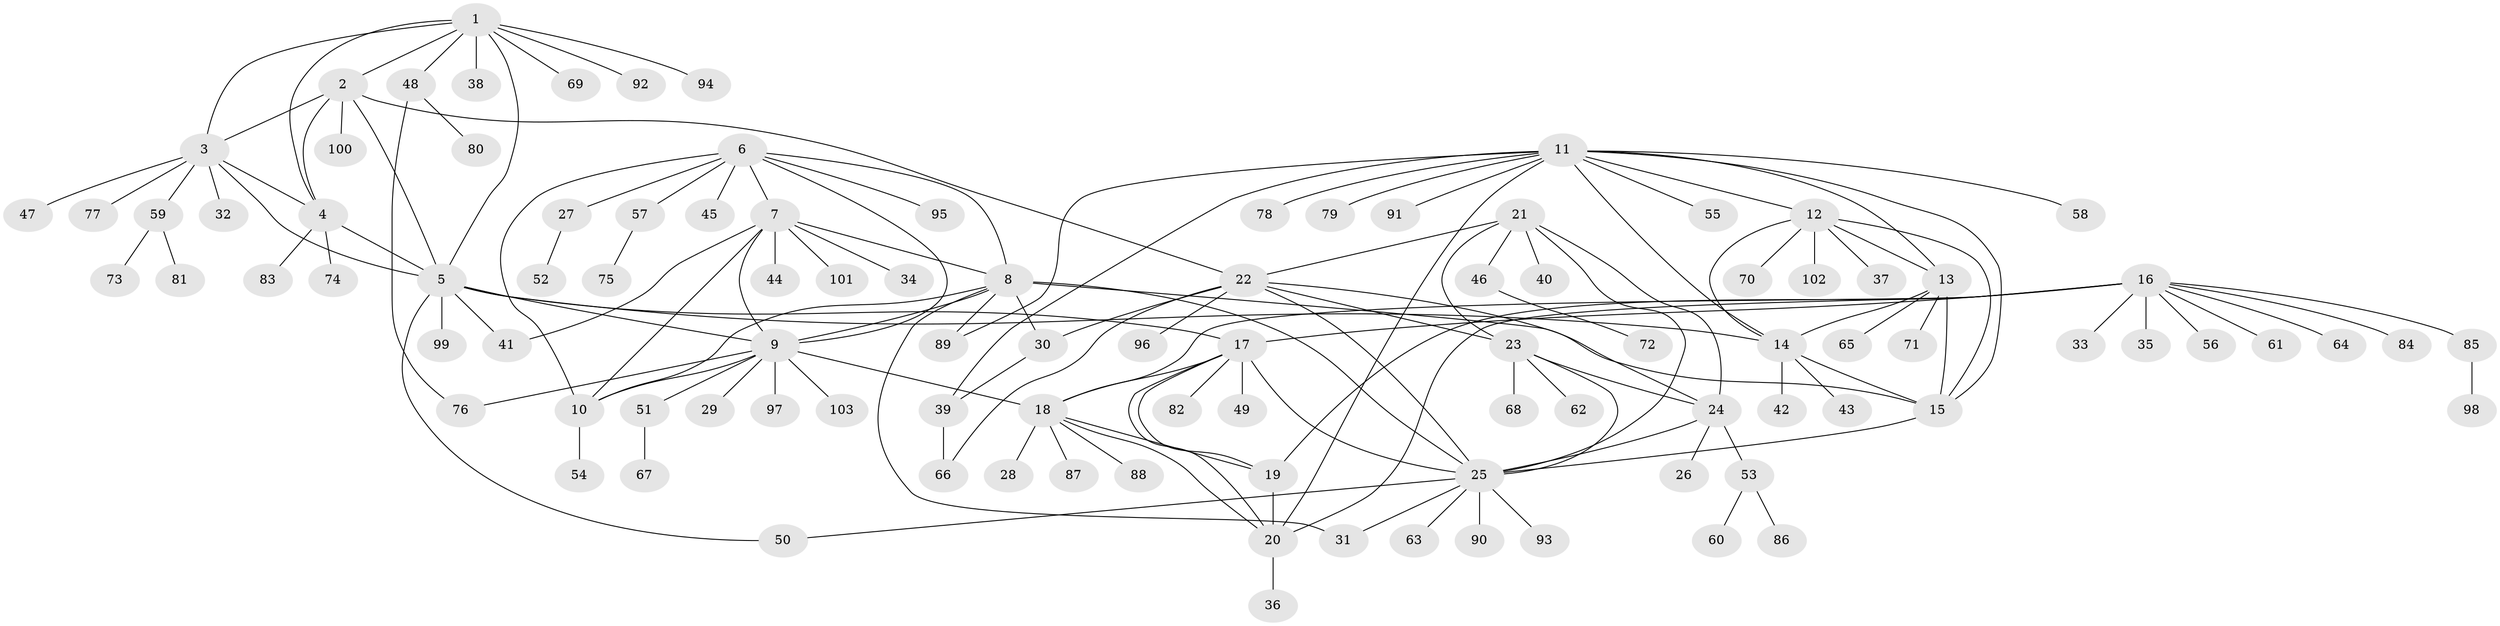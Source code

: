 // Generated by graph-tools (version 1.1) at 2025/16/03/09/25 04:16:00]
// undirected, 103 vertices, 146 edges
graph export_dot {
graph [start="1"]
  node [color=gray90,style=filled];
  1;
  2;
  3;
  4;
  5;
  6;
  7;
  8;
  9;
  10;
  11;
  12;
  13;
  14;
  15;
  16;
  17;
  18;
  19;
  20;
  21;
  22;
  23;
  24;
  25;
  26;
  27;
  28;
  29;
  30;
  31;
  32;
  33;
  34;
  35;
  36;
  37;
  38;
  39;
  40;
  41;
  42;
  43;
  44;
  45;
  46;
  47;
  48;
  49;
  50;
  51;
  52;
  53;
  54;
  55;
  56;
  57;
  58;
  59;
  60;
  61;
  62;
  63;
  64;
  65;
  66;
  67;
  68;
  69;
  70;
  71;
  72;
  73;
  74;
  75;
  76;
  77;
  78;
  79;
  80;
  81;
  82;
  83;
  84;
  85;
  86;
  87;
  88;
  89;
  90;
  91;
  92;
  93;
  94;
  95;
  96;
  97;
  98;
  99;
  100;
  101;
  102;
  103;
  1 -- 2;
  1 -- 3;
  1 -- 4;
  1 -- 5;
  1 -- 38;
  1 -- 48;
  1 -- 69;
  1 -- 92;
  1 -- 94;
  2 -- 3;
  2 -- 4;
  2 -- 5;
  2 -- 22;
  2 -- 100;
  3 -- 4;
  3 -- 5;
  3 -- 32;
  3 -- 47;
  3 -- 59;
  3 -- 77;
  4 -- 5;
  4 -- 74;
  4 -- 83;
  5 -- 9;
  5 -- 14;
  5 -- 17;
  5 -- 41;
  5 -- 50;
  5 -- 99;
  6 -- 7;
  6 -- 8;
  6 -- 9;
  6 -- 10;
  6 -- 27;
  6 -- 45;
  6 -- 57;
  6 -- 95;
  7 -- 8;
  7 -- 9;
  7 -- 10;
  7 -- 34;
  7 -- 41;
  7 -- 44;
  7 -- 101;
  8 -- 9;
  8 -- 10;
  8 -- 15;
  8 -- 25;
  8 -- 30;
  8 -- 31;
  8 -- 89;
  9 -- 10;
  9 -- 18;
  9 -- 29;
  9 -- 51;
  9 -- 76;
  9 -- 97;
  9 -- 103;
  10 -- 54;
  11 -- 12;
  11 -- 13;
  11 -- 14;
  11 -- 15;
  11 -- 20;
  11 -- 39;
  11 -- 55;
  11 -- 58;
  11 -- 78;
  11 -- 79;
  11 -- 89;
  11 -- 91;
  12 -- 13;
  12 -- 14;
  12 -- 15;
  12 -- 37;
  12 -- 70;
  12 -- 102;
  13 -- 14;
  13 -- 15;
  13 -- 65;
  13 -- 71;
  14 -- 15;
  14 -- 42;
  14 -- 43;
  15 -- 25;
  16 -- 17;
  16 -- 18;
  16 -- 19;
  16 -- 20;
  16 -- 33;
  16 -- 35;
  16 -- 56;
  16 -- 61;
  16 -- 64;
  16 -- 84;
  16 -- 85;
  17 -- 18;
  17 -- 19;
  17 -- 20;
  17 -- 25;
  17 -- 49;
  17 -- 82;
  18 -- 19;
  18 -- 20;
  18 -- 28;
  18 -- 87;
  18 -- 88;
  19 -- 20;
  20 -- 36;
  21 -- 22;
  21 -- 23;
  21 -- 24;
  21 -- 25;
  21 -- 40;
  21 -- 46;
  22 -- 23;
  22 -- 24;
  22 -- 25;
  22 -- 30;
  22 -- 66;
  22 -- 96;
  23 -- 24;
  23 -- 25;
  23 -- 62;
  23 -- 68;
  24 -- 25;
  24 -- 26;
  24 -- 53;
  25 -- 31;
  25 -- 50;
  25 -- 63;
  25 -- 90;
  25 -- 93;
  27 -- 52;
  30 -- 39;
  39 -- 66;
  46 -- 72;
  48 -- 76;
  48 -- 80;
  51 -- 67;
  53 -- 60;
  53 -- 86;
  57 -- 75;
  59 -- 73;
  59 -- 81;
  85 -- 98;
}

